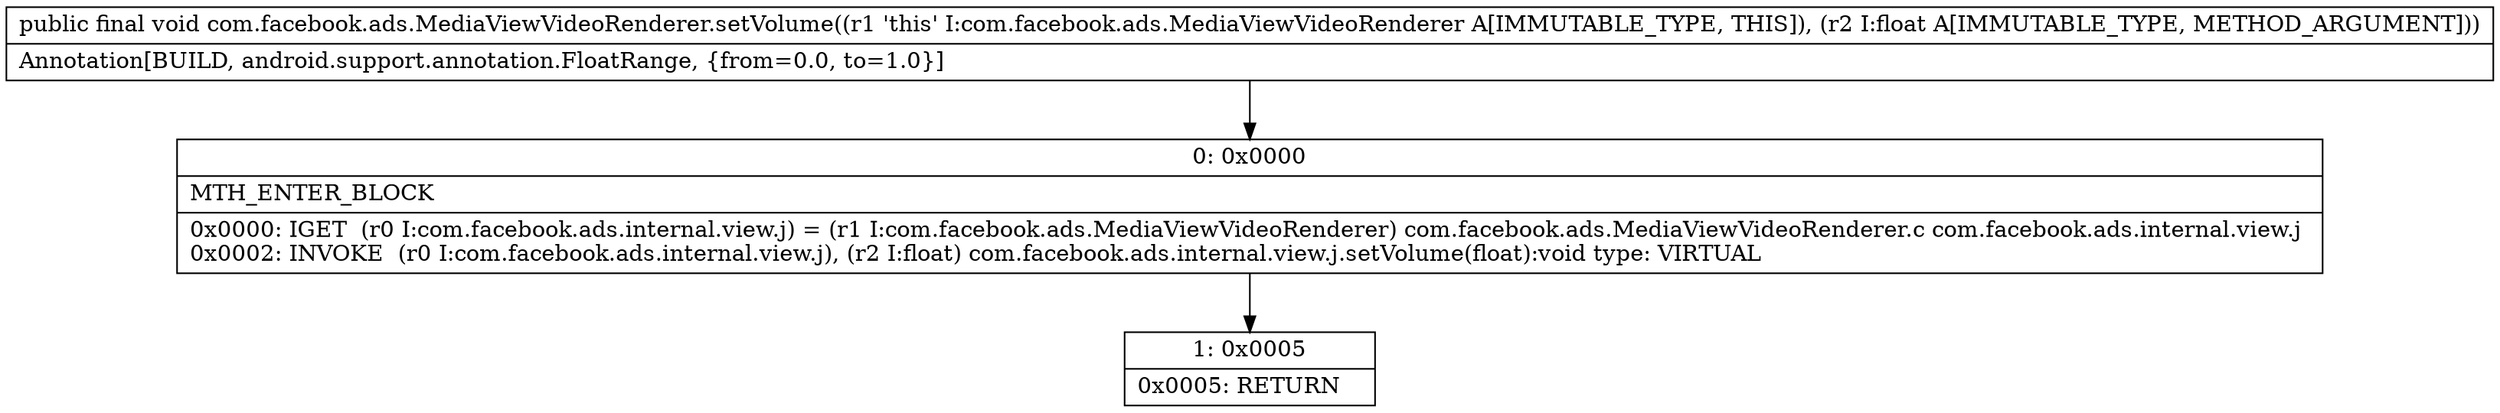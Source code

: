 digraph "CFG forcom.facebook.ads.MediaViewVideoRenderer.setVolume(F)V" {
Node_0 [shape=record,label="{0\:\ 0x0000|MTH_ENTER_BLOCK\l|0x0000: IGET  (r0 I:com.facebook.ads.internal.view.j) = (r1 I:com.facebook.ads.MediaViewVideoRenderer) com.facebook.ads.MediaViewVideoRenderer.c com.facebook.ads.internal.view.j \l0x0002: INVOKE  (r0 I:com.facebook.ads.internal.view.j), (r2 I:float) com.facebook.ads.internal.view.j.setVolume(float):void type: VIRTUAL \l}"];
Node_1 [shape=record,label="{1\:\ 0x0005|0x0005: RETURN   \l}"];
MethodNode[shape=record,label="{public final void com.facebook.ads.MediaViewVideoRenderer.setVolume((r1 'this' I:com.facebook.ads.MediaViewVideoRenderer A[IMMUTABLE_TYPE, THIS]), (r2 I:float A[IMMUTABLE_TYPE, METHOD_ARGUMENT]))  | Annotation[BUILD, android.support.annotation.FloatRange, \{from=0.0, to=1.0\}]\l}"];
MethodNode -> Node_0;
Node_0 -> Node_1;
}

